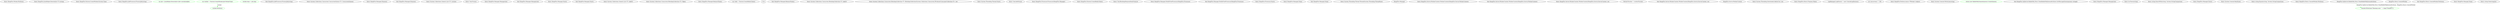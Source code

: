 digraph  {
m0_8 [cluster="HangFire.Worker.Perform()", file="JobProcessor.cs", label="Entry HangFire.Worker.Perform()", span="9-9"];
m0_6 [cluster="HangFire.JsonHelper.Deserialize<T>(string)", file="JobProcessor.cs", label="Entry HangFire.JsonHelper.Deserialize<T>(string)", span="11-11"];
m0_7 [cluster="HangFire.Factory.CreateWorker(System.Type)", file="JobProcessor.cs", label="Entry HangFire.Factory.CreateWorker(System.Type)", span="20-20"];
m0_0 [cluster="HangFire.JobProcessor.ProcessJob(string)", file="JobProcessor.cs", label="Entry HangFire.JobProcessor.ProcessJob(string)", span="4-4"];
m0_1 [cluster="HangFire.JobProcessor.ProcessJob(string)", color=green, community=0, file="JobProcessor.cs", label="var job = JsonHelper.Deserialize<Job>(serializedJob)", prediction=0, span="6-6"];
m0_2 [cluster="HangFire.JobProcessor.ProcessJob(string)", color=green, community=0, file="JobProcessor.cs", label="var worker = Factory.CreateWorker(job.WorkerType)", prediction=1, span="8-8"];
m0_3 [cluster="HangFire.JobProcessor.ProcessJob(string)", color=green, community=0, file="JobProcessor.cs", label="worker.Args = job.Args", prediction=2, span="10-10"];
m0_4 [cluster="HangFire.JobProcessor.ProcessJob(string)", color=green, community=0, file="JobProcessor.cs", label="worker.Perform()", prediction=1, span="13-13"];
m0_5 [cluster="HangFire.JobProcessor.ProcessJob(string)", file="JobProcessor.cs", label="Exit HangFire.JobProcessor.ProcessJob(string)", span="4-4"];
m1_5 [cluster="System.Collections.Concurrent.ConcurrentQueue<T>.ConcurrentQueue()", file="Manager.cs", label="Entry System.Collections.Concurrent.ConcurrentQueue<T>.ConcurrentQueue()", span="0-0"];
m1_14 [cluster="HangFire.Manager.Dispose()", file="Manager.cs", label="Entry HangFire.Manager.Dispose()", span="36-36"];
m1_15 [cluster="HangFire.Manager.Dispose()", file="Manager.cs", label="Exit HangFire.Manager.Dispose()", span="36-36"];
m1_35 [cluster="System.Collections.Generic.List<T>.List(int)", file="Manager.cs", label="Entry System.Collections.Generic.List<T>.List(int)", span="0-0"];
m1_43 [cluster="Unk.Process", file="Manager.cs", label="Entry Unk.Process", span=""];
m1_0 [cluster="HangFire.Manager.Manager(int)", file="Manager.cs", label="Entry HangFire.Manager.Manager(int)", span="16-16"];
m1_3 [cluster="HangFire.Manager.Manager(int)", file="Manager.cs", label="Exit HangFire.Manager.Manager(int)", span="16-16"];
m1_6 [cluster="HangFire.Manager.Start()", file="Manager.cs", label="Entry HangFire.Manager.Start()", span="24-24"];
m1_9 [cluster="HangFire.Manager.Start()", file="Manager.cs", label="Exit HangFire.Manager.Start()", span="24-24"];
m1_38 [cluster="System.Collections.Generic.List<T>.Add(T)", file="Manager.cs", label="Entry System.Collections.Generic.List<T>.Add(T)", span="0-0"];
m1_41 [cluster="System.Collections.Concurrent.BlockingCollection<T>.Take()", file="Manager.cs", label="Entry System.Collections.Concurrent.BlockingCollection<T>.Take()", span="0-0"];
m1_20 [cluster="HangFire.Manager.BalanceTasks()", file="Manager.cs", label="Entry HangFire.Manager.BalanceTasks()", span="45-45"];
m1_29 [cluster="HangFire.Manager.BalanceTasks()", file="Manager.cs", label="var redis = Factory.CreateRedisClient()", span="59-59"];
m1_30 [cluster="HangFire.Manager.BalanceTasks()", file="Manager.cs", label=true, span="61-61"];
m1_34 [cluster="HangFire.Manager.BalanceTasks()", file="Manager.cs", label="Exit HangFire.Manager.BalanceTasks()", span="45-45"];
m1_19 [cluster="System.Collections.Concurrent.BlockingCollection<T>.Add(T)", file="Manager.cs", label="Entry System.Collections.Concurrent.BlockingCollection<T>.Add(T)", span="0-0"];
m1_4 [cluster="System.Collections.Concurrent.BlockingCollection<T>.BlockingCollection(System.Collections.Concurrent.IProducerConsumerCollection<T>, int)", file="Manager.cs", label="Entry System.Collections.Concurrent.BlockingCollection<T>.BlockingCollection(System.Collections.Concurrent.IProducerConsumerCollection<T>, int)", span="0-0"];
m1_11 [cluster="System.Threading.Thread.Start()", file="Manager.cs", label="Entry System.Threading.Thread.Start()", span="0-0"];
m1_39 [cluster="Unk.InfoFormat", file="Manager.cs", label="Entry Unk.InfoFormat", span=""];
m1_36 [cluster="HangFire.Processor.Processor(HangFire.Manager)", file="Manager.cs", label="Entry HangFire.Processor.Processor(HangFire.Manager)", span="17-17"];
m1_40 [cluster="HangFire.Factory.CreateRedisClient()", file="Manager.cs", label="Entry HangFire.Factory.CreateRedisClient()", span="15-15"];
m1_42 [cluster="Unk.BlockingDequeueItemFromList", file="Manager.cs", label="Entry Unk.BlockingDequeueItemFromList", span=""];
m1_16 [cluster="HangFire.Manager.NotifyFreeProcessor(HangFire.Processor)", file="Manager.cs", label="Entry HangFire.Manager.NotifyFreeProcessor(HangFire.Processor)", span="40-40"];
m1_18 [cluster="HangFire.Manager.NotifyFreeProcessor(HangFire.Processor)", file="Manager.cs", label="Exit HangFire.Manager.NotifyFreeProcessor(HangFire.Processor)", span="40-40"];
m1_37 [cluster="HangFire.Processor.Start()", file="Manager.cs", label="Entry HangFire.Processor.Start()", span="22-22"];
m1_12 [cluster="HangFire.Manager.Stop()", file="Manager.cs", label="Entry HangFire.Manager.Stop()", span="31-31"];
m1_13 [cluster="HangFire.Manager.Stop()", file="Manager.cs", label="Exit HangFire.Manager.Stop()", span="31-31"];
m1_10 [cluster="System.Threading.Thread.Thread(System.Threading.ThreadStart)", file="Manager.cs", label="Entry System.Threading.Thread.Thread(System.Threading.ThreadStart)", span="0-0"];
m1_44 [file="Manager.cs", label="HangFire.Manager", span=""];
m2_0 [cluster="HangFire.Server.WorkerContext.WorkerContext(HangFire.Server.WorkerContext)", file="Processor.cs", label="Entry HangFire.Server.WorkerContext.WorkerContext(HangFire.Server.WorkerContext)", span="8-8"];
m2_1 [cluster="HangFire.Server.WorkerContext.WorkerContext(HangFire.Server.WorkerContext)", file="Processor.cs", label="Exit HangFire.Server.WorkerContext.WorkerContext(HangFire.Server.WorkerContext)", span="8-8"];
m2_2 [cluster="HangFire.Server.WorkerContext.WorkerContext(HangFire.Server.ServerContext, int)", file="Processor.cs", label="Entry HangFire.Server.WorkerContext.WorkerContext(HangFire.Server.ServerContext, int)", span="13-13"];
m2_3 [cluster="HangFire.Server.WorkerContext.WorkerContext(HangFire.Server.ServerContext, int)", file="Processor.cs", label="WorkerNumber = workerNumber", span="16-16"];
m2_4 [cluster="HangFire.Server.WorkerContext.WorkerContext(HangFire.Server.ServerContext, int)", file="Processor.cs", label="Exit HangFire.Server.WorkerContext.WorkerContext(HangFire.Server.ServerContext, int)", span="13-13"];
m2_5 [file="Processor.cs", label="HangFire.Server.WorkerContext", span=""];
m3_5 [cluster="System.Threading.Interlocked.Add(ref int, int)", file="Program.cs", label="Entry System.Threading.Interlocked.Add(ref int, int)", span="0-0"];
m3_6 [cluster="HangFire.Hosts.Program.Main()", file="Program.cs", label="Entry HangFire.Hosts.Program.Main()", span="21-21"];
m3_8 [cluster="HangFire.Hosts.Program.Main()", file="Program.cs", label="LogManager.LogFactory = new ConsoleLogFactory()", span="24-24"];
m3_7 [cluster="HangFire.Hosts.Program.Main()", file="Program.cs", label="int concurrency = 100", span="23-23"];
m3_32 [cluster="HangFire.Perform.Async<TWorker>(object)", file="Program.cs", label="Entry HangFire.Perform.Async<TWorker>(object)", span="10-10"];
m3_4 [cluster="System.Console.WriteLine(string)", file="Program.cs", label="Entry System.Console.WriteLine(string)", span="0-0"];
m3_22 [cluster="HangFire.SqlServer.RabbitMq.Tests.CleanRabbitMqQueueAttribute.GetMessageQueue(params string[])", color=green, community=0, file="Program.cs", label="return new RabbitMqChannel(queue).CreateQueue();", prediction=4, span="38-38"];
m3_23 [cluster="HangFire.SqlServer.RabbitMq.Tests.CleanRabbitMqQueueAttribute.GetMessageQueue(params string[])", file="Program.cs", label="Exit HangFire.SqlServer.RabbitMq.Tests.CleanRabbitMqQueueAttribute.GetMessageQueue(params string[])", span="36-36"];
m3_25 [cluster="HangFire.Manager.Manager(int)", file="Program.cs", label="Entry HangFire.Manager.Manager(int)", span="16-16"];
m3_31 [cluster="int.Parse(string)", file="Program.cs", label="Entry int.Parse(string)", span="0-0"];
m3_29 [cluster="string.StartsWith(string, System.StringComparison)", file="Program.cs", label="Entry string.StartsWith(string, System.StringComparison)", span="0-0"];
m3_26 [cluster="HangFire.Manager.Start()", file="Program.cs", label="Entry HangFire.Manager.Start()", span="24-24"];
m3_27 [cluster="System.Console.ReadLine()", file="Program.cs", label="Entry System.Console.ReadLine()", span="0-0"];
m3_28 [cluster="string.Equals(string, System.StringComparison)", file="Program.cs", label="Entry string.Equals(string, System.StringComparison)", span="0-0"];
m3_0 [cluster="HangFire.Hosts.ConsoleWorker.Perform()", file="Program.cs", label="Entry HangFire.Hosts.ConsoleWorker.Perform()", span="11-11"];
m3_1 [cluster="HangFire.Hosts.ConsoleWorker.Perform()", color=green, community=0, file="Program.cs", label="Console.WriteLine(''Running task: '' + Args[''Number''])", prediction=5, span="13-13"];
m3_3 [cluster="HangFire.Hosts.ConsoleWorker.Perform()", file="Program.cs", label="Exit HangFire.Hosts.ConsoleWorker.Perform()", span="11-11"];
m3_24 [cluster="ConsoleLogFactory.cstr", file="Program.cs", label="HangFire.SqlServer.RabbitMq.Tests.CleanRabbitMqQueueAttribute", span=""];
m3_33 [cluster="HangFire.Manager.Stop()", file="Program.cs", label="Entry HangFire.Manager.Stop()", span="31-31"];
m3_30 [cluster="string.Substring(int)", file="Program.cs", label="Entry string.Substring(int)", span="0-0"];
m3_34 [file="Program.cs", label="HangFire.Hosts.ConsoleWorker", span=""];
m0_2 -> m0_4  [color=green, key=1, label=worker, style=dashed];
m3_24 -> m3_1  [color=green, key=1, label="HangFire.SqlServer.RabbitMq.Tests.CleanRabbitMqQueueAttribute", style=dashed];
m3_34 -> m3_1  [color=darkseagreen4, key=1, label="HangFire.Hosts.ConsoleWorker", style=dashed];
}
